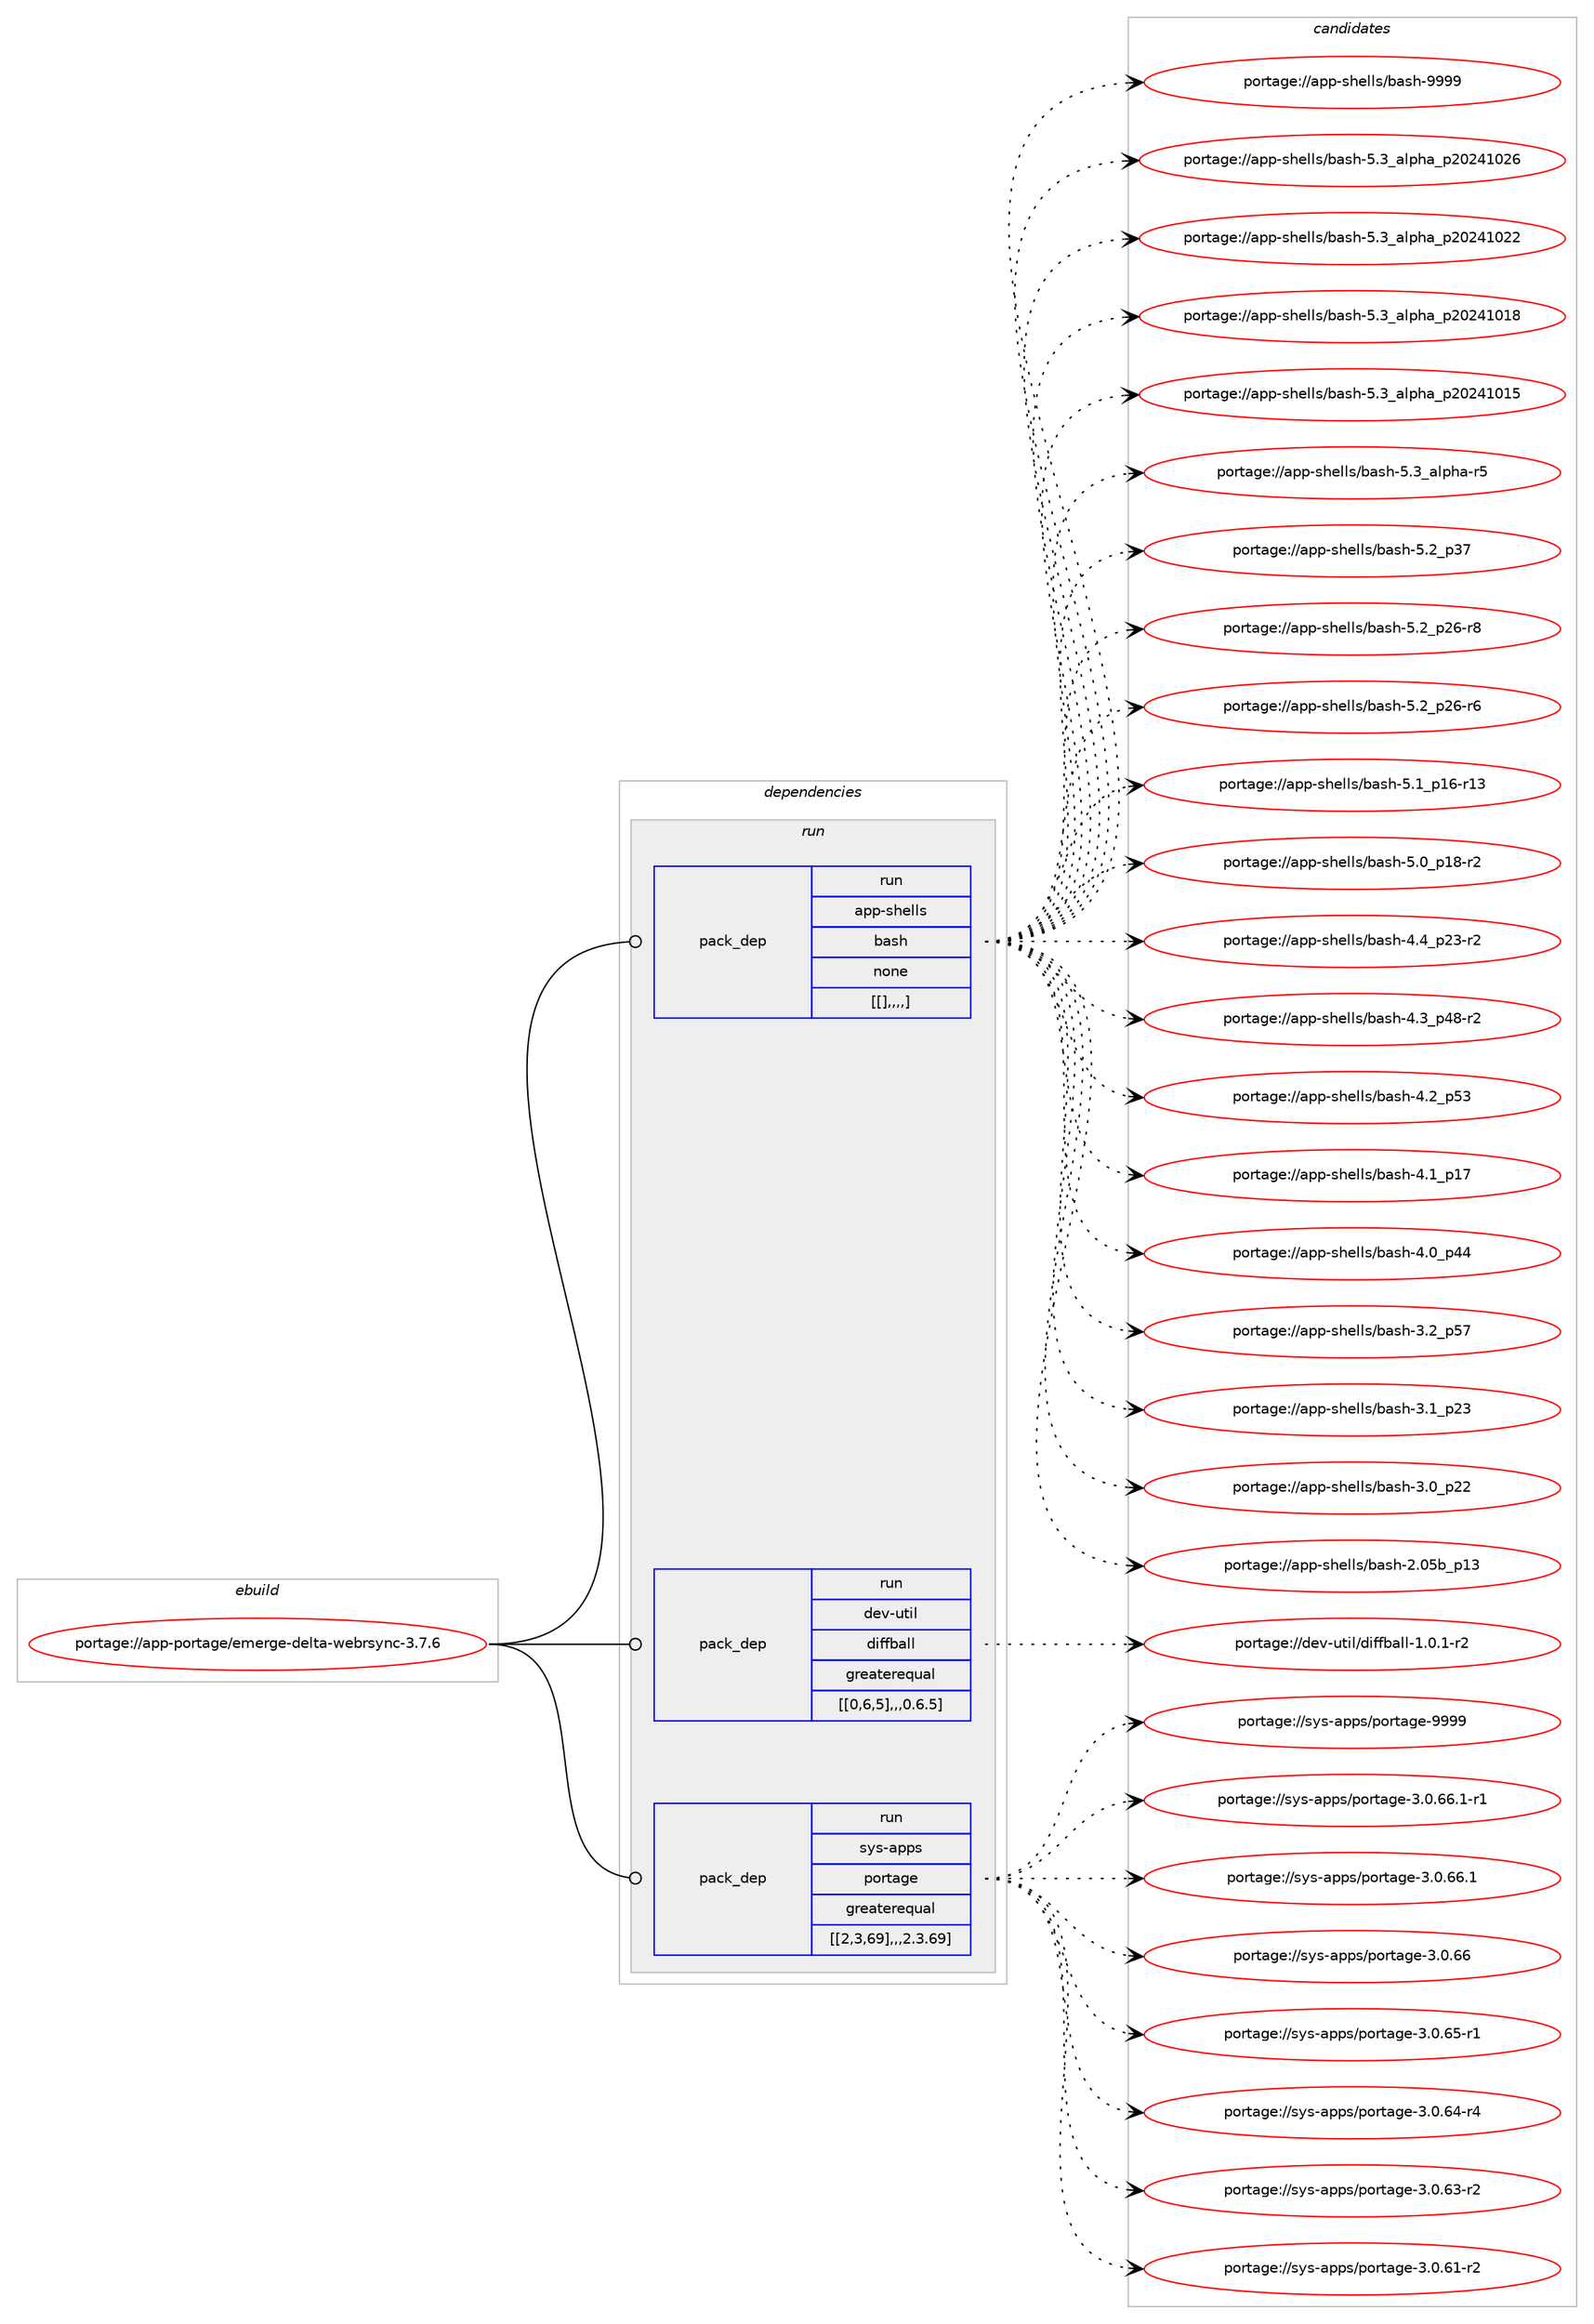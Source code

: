 digraph prolog {

# *************
# Graph options
# *************

newrank=true;
concentrate=true;
compound=true;
graph [rankdir=LR,fontname=Helvetica,fontsize=10,ranksep=1.5];#, ranksep=2.5, nodesep=0.2];
edge  [arrowhead=vee];
node  [fontname=Helvetica,fontsize=10];

# **********
# The ebuild
# **********

subgraph cluster_leftcol {
color=gray;
label=<<i>ebuild</i>>;
id [label="portage://app-portage/emerge-delta-webrsync-3.7.6", color=red, width=4, href="../app-portage/emerge-delta-webrsync-3.7.6.svg"];
}

# ****************
# The dependencies
# ****************

subgraph cluster_midcol {
color=gray;
label=<<i>dependencies</i>>;
subgraph cluster_compile {
fillcolor="#eeeeee";
style=filled;
label=<<i>compile</i>>;
}
subgraph cluster_compileandrun {
fillcolor="#eeeeee";
style=filled;
label=<<i>compile and run</i>>;
}
subgraph cluster_run {
fillcolor="#eeeeee";
style=filled;
label=<<i>run</i>>;
subgraph pack36868 {
dependency52813 [label=<<TABLE BORDER="0" CELLBORDER="1" CELLSPACING="0" CELLPADDING="4" WIDTH="220"><TR><TD ROWSPAN="6" CELLPADDING="30">pack_dep</TD></TR><TR><TD WIDTH="110">run</TD></TR><TR><TD>app-shells</TD></TR><TR><TD>bash</TD></TR><TR><TD>none</TD></TR><TR><TD>[[],,,,]</TD></TR></TABLE>>, shape=none, color=blue];
}
id:e -> dependency52813:w [weight=20,style="solid",arrowhead="odot"];
subgraph pack36921 {
dependency52870 [label=<<TABLE BORDER="0" CELLBORDER="1" CELLSPACING="0" CELLPADDING="4" WIDTH="220"><TR><TD ROWSPAN="6" CELLPADDING="30">pack_dep</TD></TR><TR><TD WIDTH="110">run</TD></TR><TR><TD>dev-util</TD></TR><TR><TD>diffball</TD></TR><TR><TD>greaterequal</TD></TR><TR><TD>[[0,6,5],,,0.6.5]</TD></TR></TABLE>>, shape=none, color=blue];
}
id:e -> dependency52870:w [weight=20,style="solid",arrowhead="odot"];
subgraph pack36932 {
dependency52874 [label=<<TABLE BORDER="0" CELLBORDER="1" CELLSPACING="0" CELLPADDING="4" WIDTH="220"><TR><TD ROWSPAN="6" CELLPADDING="30">pack_dep</TD></TR><TR><TD WIDTH="110">run</TD></TR><TR><TD>sys-apps</TD></TR><TR><TD>portage</TD></TR><TR><TD>greaterequal</TD></TR><TR><TD>[[2,3,69],,,2.3.69]</TD></TR></TABLE>>, shape=none, color=blue];
}
id:e -> dependency52874:w [weight=20,style="solid",arrowhead="odot"];
}
}

# **************
# The candidates
# **************

subgraph cluster_choices {
rank=same;
color=gray;
label=<<i>candidates</i>>;

subgraph choice34940 {
color=black;
nodesep=1;
choice97112112451151041011081081154798971151044557575757 [label="portage://app-shells/bash-9999", color=red, width=4,href="../app-shells/bash-9999.svg"];
choice971121124511510410110810811547989711510445534651959710811210497951125048505249485054 [label="portage://app-shells/bash-5.3_alpha_p20241026", color=red, width=4,href="../app-shells/bash-5.3_alpha_p20241026.svg"];
choice971121124511510410110810811547989711510445534651959710811210497951125048505249485050 [label="portage://app-shells/bash-5.3_alpha_p20241022", color=red, width=4,href="../app-shells/bash-5.3_alpha_p20241022.svg"];
choice971121124511510410110810811547989711510445534651959710811210497951125048505249484956 [label="portage://app-shells/bash-5.3_alpha_p20241018", color=red, width=4,href="../app-shells/bash-5.3_alpha_p20241018.svg"];
choice971121124511510410110810811547989711510445534651959710811210497951125048505249484953 [label="portage://app-shells/bash-5.3_alpha_p20241015", color=red, width=4,href="../app-shells/bash-5.3_alpha_p20241015.svg"];
choice9711211245115104101108108115479897115104455346519597108112104974511453 [label="portage://app-shells/bash-5.3_alpha-r5", color=red, width=4,href="../app-shells/bash-5.3_alpha-r5.svg"];
choice971121124511510410110810811547989711510445534650951125155 [label="portage://app-shells/bash-5.2_p37", color=red, width=4,href="../app-shells/bash-5.2_p37.svg"];
choice9711211245115104101108108115479897115104455346509511250544511456 [label="portage://app-shells/bash-5.2_p26-r8", color=red, width=4,href="../app-shells/bash-5.2_p26-r8.svg"];
choice9711211245115104101108108115479897115104455346509511250544511454 [label="portage://app-shells/bash-5.2_p26-r6", color=red, width=4,href="../app-shells/bash-5.2_p26-r6.svg"];
choice971121124511510410110810811547989711510445534649951124954451144951 [label="portage://app-shells/bash-5.1_p16-r13", color=red, width=4,href="../app-shells/bash-5.1_p16-r13.svg"];
choice9711211245115104101108108115479897115104455346489511249564511450 [label="portage://app-shells/bash-5.0_p18-r2", color=red, width=4,href="../app-shells/bash-5.0_p18-r2.svg"];
choice9711211245115104101108108115479897115104455246529511250514511450 [label="portage://app-shells/bash-4.4_p23-r2", color=red, width=4,href="../app-shells/bash-4.4_p23-r2.svg"];
choice9711211245115104101108108115479897115104455246519511252564511450 [label="portage://app-shells/bash-4.3_p48-r2", color=red, width=4,href="../app-shells/bash-4.3_p48-r2.svg"];
choice971121124511510410110810811547989711510445524650951125351 [label="portage://app-shells/bash-4.2_p53", color=red, width=4,href="../app-shells/bash-4.2_p53.svg"];
choice971121124511510410110810811547989711510445524649951124955 [label="portage://app-shells/bash-4.1_p17", color=red, width=4,href="../app-shells/bash-4.1_p17.svg"];
choice971121124511510410110810811547989711510445524648951125252 [label="portage://app-shells/bash-4.0_p44", color=red, width=4,href="../app-shells/bash-4.0_p44.svg"];
choice971121124511510410110810811547989711510445514650951125355 [label="portage://app-shells/bash-3.2_p57", color=red, width=4,href="../app-shells/bash-3.2_p57.svg"];
choice971121124511510410110810811547989711510445514649951125051 [label="portage://app-shells/bash-3.1_p23", color=red, width=4,href="../app-shells/bash-3.1_p23.svg"];
choice971121124511510410110810811547989711510445514648951125050 [label="portage://app-shells/bash-3.0_p22", color=red, width=4,href="../app-shells/bash-3.0_p22.svg"];
choice9711211245115104101108108115479897115104455046485398951124951 [label="portage://app-shells/bash-2.05b_p13", color=red, width=4,href="../app-shells/bash-2.05b_p13.svg"];
dependency52813:e -> choice97112112451151041011081081154798971151044557575757:w [style=dotted,weight="100"];
dependency52813:e -> choice971121124511510410110810811547989711510445534651959710811210497951125048505249485054:w [style=dotted,weight="100"];
dependency52813:e -> choice971121124511510410110810811547989711510445534651959710811210497951125048505249485050:w [style=dotted,weight="100"];
dependency52813:e -> choice971121124511510410110810811547989711510445534651959710811210497951125048505249484956:w [style=dotted,weight="100"];
dependency52813:e -> choice971121124511510410110810811547989711510445534651959710811210497951125048505249484953:w [style=dotted,weight="100"];
dependency52813:e -> choice9711211245115104101108108115479897115104455346519597108112104974511453:w [style=dotted,weight="100"];
dependency52813:e -> choice971121124511510410110810811547989711510445534650951125155:w [style=dotted,weight="100"];
dependency52813:e -> choice9711211245115104101108108115479897115104455346509511250544511456:w [style=dotted,weight="100"];
dependency52813:e -> choice9711211245115104101108108115479897115104455346509511250544511454:w [style=dotted,weight="100"];
dependency52813:e -> choice971121124511510410110810811547989711510445534649951124954451144951:w [style=dotted,weight="100"];
dependency52813:e -> choice9711211245115104101108108115479897115104455346489511249564511450:w [style=dotted,weight="100"];
dependency52813:e -> choice9711211245115104101108108115479897115104455246529511250514511450:w [style=dotted,weight="100"];
dependency52813:e -> choice9711211245115104101108108115479897115104455246519511252564511450:w [style=dotted,weight="100"];
dependency52813:e -> choice971121124511510410110810811547989711510445524650951125351:w [style=dotted,weight="100"];
dependency52813:e -> choice971121124511510410110810811547989711510445524649951124955:w [style=dotted,weight="100"];
dependency52813:e -> choice971121124511510410110810811547989711510445524648951125252:w [style=dotted,weight="100"];
dependency52813:e -> choice971121124511510410110810811547989711510445514650951125355:w [style=dotted,weight="100"];
dependency52813:e -> choice971121124511510410110810811547989711510445514649951125051:w [style=dotted,weight="100"];
dependency52813:e -> choice971121124511510410110810811547989711510445514648951125050:w [style=dotted,weight="100"];
dependency52813:e -> choice9711211245115104101108108115479897115104455046485398951124951:w [style=dotted,weight="100"];
}
subgraph choice34969 {
color=black;
nodesep=1;
choice100101118451171161051084710010510210298971081084549464846494511450 [label="portage://dev-util/diffball-1.0.1-r2", color=red, width=4,href="../dev-util/diffball-1.0.1-r2.svg"];
dependency52870:e -> choice100101118451171161051084710010510210298971081084549464846494511450:w [style=dotted,weight="100"];
}
subgraph choice34974 {
color=black;
nodesep=1;
choice115121115459711211211547112111114116971031014557575757 [label="portage://sys-apps/portage-9999", color=red, width=4,href="../sys-apps/portage-9999.svg"];
choice115121115459711211211547112111114116971031014551464846545446494511449 [label="portage://sys-apps/portage-3.0.66.1-r1", color=red, width=4,href="../sys-apps/portage-3.0.66.1-r1.svg"];
choice11512111545971121121154711211111411697103101455146484654544649 [label="portage://sys-apps/portage-3.0.66.1", color=red, width=4,href="../sys-apps/portage-3.0.66.1.svg"];
choice1151211154597112112115471121111141169710310145514648465454 [label="portage://sys-apps/portage-3.0.66", color=red, width=4,href="../sys-apps/portage-3.0.66.svg"];
choice11512111545971121121154711211111411697103101455146484654534511449 [label="portage://sys-apps/portage-3.0.65-r1", color=red, width=4,href="../sys-apps/portage-3.0.65-r1.svg"];
choice11512111545971121121154711211111411697103101455146484654524511452 [label="portage://sys-apps/portage-3.0.64-r4", color=red, width=4,href="../sys-apps/portage-3.0.64-r4.svg"];
choice11512111545971121121154711211111411697103101455146484654514511450 [label="portage://sys-apps/portage-3.0.63-r2", color=red, width=4,href="../sys-apps/portage-3.0.63-r2.svg"];
choice11512111545971121121154711211111411697103101455146484654494511450 [label="portage://sys-apps/portage-3.0.61-r2", color=red, width=4,href="../sys-apps/portage-3.0.61-r2.svg"];
dependency52874:e -> choice115121115459711211211547112111114116971031014557575757:w [style=dotted,weight="100"];
dependency52874:e -> choice115121115459711211211547112111114116971031014551464846545446494511449:w [style=dotted,weight="100"];
dependency52874:e -> choice11512111545971121121154711211111411697103101455146484654544649:w [style=dotted,weight="100"];
dependency52874:e -> choice1151211154597112112115471121111141169710310145514648465454:w [style=dotted,weight="100"];
dependency52874:e -> choice11512111545971121121154711211111411697103101455146484654534511449:w [style=dotted,weight="100"];
dependency52874:e -> choice11512111545971121121154711211111411697103101455146484654524511452:w [style=dotted,weight="100"];
dependency52874:e -> choice11512111545971121121154711211111411697103101455146484654514511450:w [style=dotted,weight="100"];
dependency52874:e -> choice11512111545971121121154711211111411697103101455146484654494511450:w [style=dotted,weight="100"];
}
}

}
